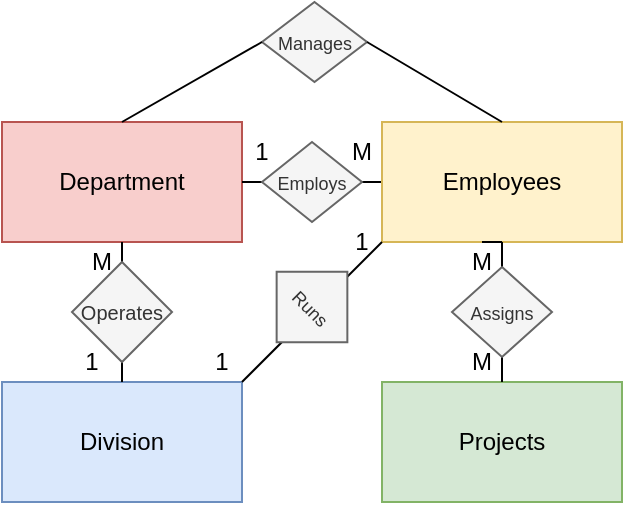 <mxfile version="26.0.12">
  <diagram name="Page-1" id="UjU-CnhyNtKwWSKgRozL">
    <mxGraphModel dx="794" dy="492" grid="1" gridSize="10" guides="1" tooltips="1" connect="1" arrows="1" fold="1" page="1" pageScale="1" pageWidth="850" pageHeight="1100" math="0" shadow="0">
      <root>
        <mxCell id="0" />
        <mxCell id="1" parent="0" />
        <mxCell id="I0Gq1rQEQowEETYzcOps-1" value="Department" style="rounded=0;whiteSpace=wrap;html=1;fillColor=#f8cecc;strokeColor=#b85450;" vertex="1" parent="1">
          <mxGeometry x="200" y="120" width="120" height="60" as="geometry" />
        </mxCell>
        <mxCell id="I0Gq1rQEQowEETYzcOps-2" value="" style="endArrow=none;html=1;rounded=0;exitX=1;exitY=0.5;exitDx=0;exitDy=0;" edge="1" parent="1" source="I0Gq1rQEQowEETYzcOps-22" target="I0Gq1rQEQowEETYzcOps-3">
          <mxGeometry width="50" height="50" relative="1" as="geometry">
            <mxPoint x="240" y="280" as="sourcePoint" />
            <mxPoint x="290" y="230" as="targetPoint" />
          </mxGeometry>
        </mxCell>
        <mxCell id="I0Gq1rQEQowEETYzcOps-3" value="Employees" style="rounded=0;whiteSpace=wrap;html=1;fillColor=#fff2cc;strokeColor=#d6b656;" vertex="1" parent="1">
          <mxGeometry x="390" y="120" width="120" height="60" as="geometry" />
        </mxCell>
        <mxCell id="I0Gq1rQEQowEETYzcOps-4" value="1" style="text;html=1;align=center;verticalAlign=middle;whiteSpace=wrap;rounded=0;" vertex="1" parent="1">
          <mxGeometry x="320" y="125" width="20" height="20" as="geometry" />
        </mxCell>
        <mxCell id="I0Gq1rQEQowEETYzcOps-5" value="M" style="text;html=1;align=center;verticalAlign=middle;whiteSpace=wrap;rounded=0;" vertex="1" parent="1">
          <mxGeometry x="370" y="120" width="20" height="30" as="geometry" />
        </mxCell>
        <mxCell id="I0Gq1rQEQowEETYzcOps-6" value="Division" style="rounded=0;whiteSpace=wrap;html=1;fillColor=#dae8fc;strokeColor=#6c8ebf;" vertex="1" parent="1">
          <mxGeometry x="200" y="250" width="120" height="60" as="geometry" />
        </mxCell>
        <mxCell id="I0Gq1rQEQowEETYzcOps-7" value="" style="endArrow=none;html=1;rounded=0;entryX=0.5;entryY=1;entryDx=0;entryDy=0;exitX=0.5;exitY=0;exitDx=0;exitDy=0;" edge="1" parent="1" source="I0Gq1rQEQowEETYzcOps-24" target="I0Gq1rQEQowEETYzcOps-1">
          <mxGeometry width="50" height="50" relative="1" as="geometry">
            <mxPoint x="240" y="280" as="sourcePoint" />
            <mxPoint x="290" y="230" as="targetPoint" />
          </mxGeometry>
        </mxCell>
        <mxCell id="I0Gq1rQEQowEETYzcOps-9" value="M" style="text;html=1;align=center;verticalAlign=middle;whiteSpace=wrap;rounded=0;" vertex="1" parent="1">
          <mxGeometry x="240" y="180" width="20" height="20" as="geometry" />
        </mxCell>
        <mxCell id="I0Gq1rQEQowEETYzcOps-10" value="Projects" style="rounded=0;whiteSpace=wrap;html=1;fillColor=#d5e8d4;strokeColor=#82b366;" vertex="1" parent="1">
          <mxGeometry x="390" y="250" width="120" height="60" as="geometry" />
        </mxCell>
        <mxCell id="I0Gq1rQEQowEETYzcOps-11" value="" style="endArrow=none;html=1;rounded=0;entryX=0.5;entryY=1;entryDx=0;entryDy=0;exitX=0.5;exitY=0;exitDx=0;exitDy=0;" edge="1" parent="1" target="I0Gq1rQEQowEETYzcOps-3">
          <mxGeometry width="50" height="50" relative="1" as="geometry">
            <mxPoint x="440" y="180" as="sourcePoint" />
            <mxPoint x="290" y="230" as="targetPoint" />
          </mxGeometry>
        </mxCell>
        <mxCell id="I0Gq1rQEQowEETYzcOps-14" value="M" style="text;html=1;align=center;verticalAlign=middle;whiteSpace=wrap;rounded=0;" vertex="1" parent="1">
          <mxGeometry x="410" y="225" width="60" height="30" as="geometry" />
        </mxCell>
        <mxCell id="I0Gq1rQEQowEETYzcOps-15" value="" style="endArrow=none;html=1;rounded=0;exitX=1;exitY=0;exitDx=0;exitDy=0;" edge="1" parent="1" source="I0Gq1rQEQowEETYzcOps-6">
          <mxGeometry width="50" height="50" relative="1" as="geometry">
            <mxPoint x="340" y="230" as="sourcePoint" />
            <mxPoint x="390" y="180" as="targetPoint" />
          </mxGeometry>
        </mxCell>
        <mxCell id="I0Gq1rQEQowEETYzcOps-36" value="Text" style="edgeLabel;html=1;align=center;verticalAlign=middle;resizable=0;points=[];" vertex="1" connectable="0" parent="I0Gq1rQEQowEETYzcOps-15">
          <mxGeometry x="0.162" relative="1" as="geometry">
            <mxPoint x="-1" as="offset" />
          </mxGeometry>
        </mxCell>
        <mxCell id="I0Gq1rQEQowEETYzcOps-18" value="1" style="text;html=1;align=center;verticalAlign=middle;whiteSpace=wrap;rounded=0;" vertex="1" parent="1">
          <mxGeometry x="375" y="170" width="10" height="20" as="geometry" />
        </mxCell>
        <mxCell id="I0Gq1rQEQowEETYzcOps-19" value="1" style="text;html=1;align=center;verticalAlign=middle;whiteSpace=wrap;rounded=0;" vertex="1" parent="1">
          <mxGeometry x="300" y="230" width="20" height="20" as="geometry" />
        </mxCell>
        <mxCell id="I0Gq1rQEQowEETYzcOps-23" value="" style="endArrow=none;html=1;rounded=0;exitX=1;exitY=0.5;exitDx=0;exitDy=0;" edge="1" parent="1" source="I0Gq1rQEQowEETYzcOps-1" target="I0Gq1rQEQowEETYzcOps-22">
          <mxGeometry width="50" height="50" relative="1" as="geometry">
            <mxPoint x="320" y="150" as="sourcePoint" />
            <mxPoint x="390" y="150" as="targetPoint" />
          </mxGeometry>
        </mxCell>
        <mxCell id="I0Gq1rQEQowEETYzcOps-22" value="&lt;font style=&quot;font-size: 9px;&quot;&gt;Employs&lt;/font&gt;" style="rhombus;whiteSpace=wrap;html=1;fillColor=#f5f5f5;fontColor=#333333;strokeColor=#666666;" vertex="1" parent="1">
          <mxGeometry x="330" y="130" width="50" height="40" as="geometry" />
        </mxCell>
        <mxCell id="I0Gq1rQEQowEETYzcOps-25" value="" style="endArrow=none;html=1;rounded=0;entryX=0.5;entryY=1;entryDx=0;entryDy=0;exitX=0.5;exitY=0;exitDx=0;exitDy=0;" edge="1" parent="1" source="I0Gq1rQEQowEETYzcOps-6" target="I0Gq1rQEQowEETYzcOps-24">
          <mxGeometry width="50" height="50" relative="1" as="geometry">
            <mxPoint x="260" y="250" as="sourcePoint" />
            <mxPoint x="260" y="180" as="targetPoint" />
          </mxGeometry>
        </mxCell>
        <mxCell id="I0Gq1rQEQowEETYzcOps-24" value="&lt;font style=&quot;font-size: 10px;&quot;&gt;Operates&lt;/font&gt;" style="rhombus;whiteSpace=wrap;html=1;fillColor=#f5f5f5;fontColor=#333333;strokeColor=#666666;" vertex="1" parent="1">
          <mxGeometry x="235" y="190" width="50" height="50" as="geometry" />
        </mxCell>
        <mxCell id="I0Gq1rQEQowEETYzcOps-29" value="" style="endArrow=none;html=1;rounded=0;" edge="1" parent="1">
          <mxGeometry width="50" height="50" relative="1" as="geometry">
            <mxPoint x="450" y="250" as="sourcePoint" />
            <mxPoint x="450" y="180" as="targetPoint" />
          </mxGeometry>
        </mxCell>
        <mxCell id="I0Gq1rQEQowEETYzcOps-27" value="&lt;font style=&quot;font-size: 9px;&quot;&gt;Assigns&lt;/font&gt;" style="rhombus;whiteSpace=wrap;html=1;fillColor=#f5f5f5;strokeColor=#666666;fontColor=#333333;" vertex="1" parent="1">
          <mxGeometry x="425" y="192.5" width="50" height="45" as="geometry" />
        </mxCell>
        <mxCell id="I0Gq1rQEQowEETYzcOps-30" value="M" style="text;html=1;align=center;verticalAlign=middle;whiteSpace=wrap;rounded=0;" vertex="1" parent="1">
          <mxGeometry x="425" y="182.5" width="30" height="15" as="geometry" />
        </mxCell>
        <mxCell id="I0Gq1rQEQowEETYzcOps-32" value="1" style="text;html=1;align=center;verticalAlign=middle;whiteSpace=wrap;rounded=0;" vertex="1" parent="1">
          <mxGeometry x="235" y="230" width="20" height="20" as="geometry" />
        </mxCell>
        <mxCell id="I0Gq1rQEQowEETYzcOps-34" value="&lt;font style=&quot;font-size: 9px;&quot;&gt;Runs&lt;/font&gt;" style="rhombus;whiteSpace=wrap;html=1;rotation=45;fillColor=#f5f5f5;strokeColor=#666666;fontColor=#333333;" vertex="1" parent="1">
          <mxGeometry x="330" y="187.5" width="50" height="50" as="geometry" />
        </mxCell>
        <mxCell id="I0Gq1rQEQowEETYzcOps-38" value="&lt;font style=&quot;font-size: 9px;&quot;&gt;Manages&lt;/font&gt;" style="rhombus;whiteSpace=wrap;html=1;fillColor=#f5f5f5;fontColor=#333333;strokeColor=#666666;" vertex="1" parent="1">
          <mxGeometry x="330" y="60" width="52.5" height="40" as="geometry" />
        </mxCell>
        <mxCell id="I0Gq1rQEQowEETYzcOps-39" value="" style="endArrow=none;html=1;rounded=0;entryX=0;entryY=0.5;entryDx=0;entryDy=0;exitX=0.5;exitY=0;exitDx=0;exitDy=0;" edge="1" parent="1" source="I0Gq1rQEQowEETYzcOps-1" target="I0Gq1rQEQowEETYzcOps-38">
          <mxGeometry width="50" height="50" relative="1" as="geometry">
            <mxPoint x="277.5" y="120" as="sourcePoint" />
            <mxPoint x="327.5" y="70" as="targetPoint" />
          </mxGeometry>
        </mxCell>
        <mxCell id="I0Gq1rQEQowEETYzcOps-40" value="" style="endArrow=none;html=1;rounded=0;entryX=1;entryY=0.5;entryDx=0;entryDy=0;exitX=0.5;exitY=0;exitDx=0;exitDy=0;" edge="1" parent="1" source="I0Gq1rQEQowEETYzcOps-3" target="I0Gq1rQEQowEETYzcOps-38">
          <mxGeometry width="50" height="50" relative="1" as="geometry">
            <mxPoint x="450" y="120" as="sourcePoint" />
            <mxPoint x="500" y="70" as="targetPoint" />
          </mxGeometry>
        </mxCell>
      </root>
    </mxGraphModel>
  </diagram>
</mxfile>

